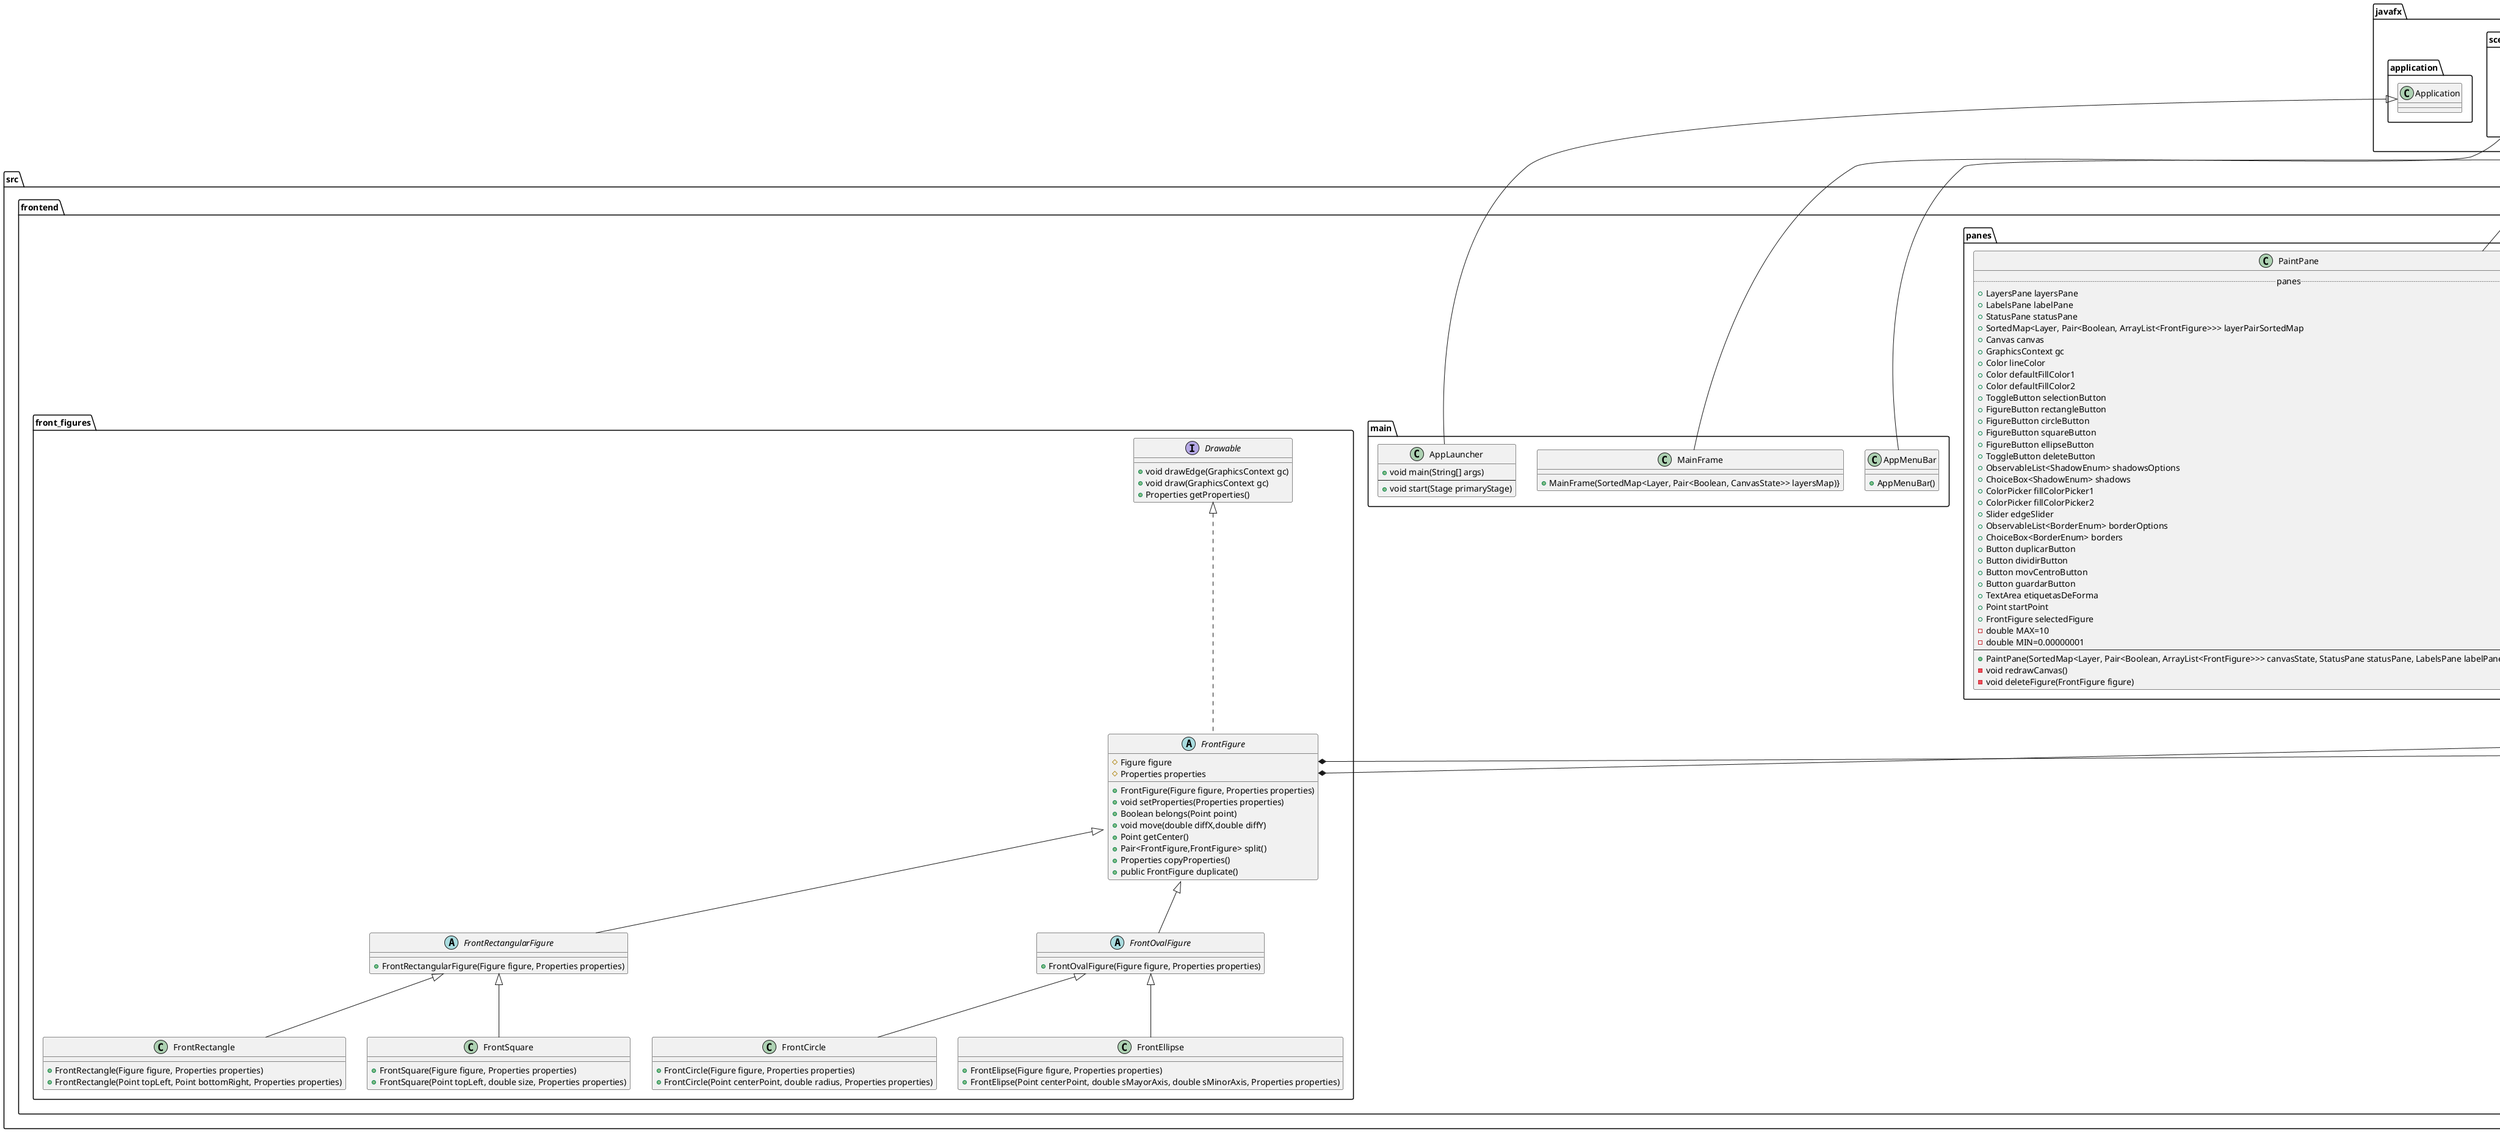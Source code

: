 @startuml

interface src.backend.model.Figure{
    +   {static} int OFFSET = 10
    .. getters ..
    +   double getLeft()
    +   double getTop()
    +   double getHeight()
    +   double getWidth()
    +   Point getCenter()
.. Other methods ..
    +   boolean belongs(Point eventPoint)
    +   void move(double diffX, double diffY)
    +   Figure duplicate()
    +   Pair<Figure,Figure> split()
}
class src.backend.model.Ellipse implements src.backend.model.Figure{
    #   Point centerPoint
    -   double sMayorAxis
    -   double sMinorAxis
    +   Ellipse(Point centerPoint, double sMayorAxis, double sMinorAxis)
    .. getters ..
    +   Point getCenterPoint()
    +   double getsMayorAxis()
    +   double getsMinorAxis()
    +   String toString()
}
class src.backend.model.Circle extends src.backend.model.Ellipse{
    +   Circle(Point centerPoint, double radius)
    .. getters ..
    +   double getRadius()
}
class src.backend.model.Rectangle implements src.backend.model.Figure{
    -   Point topLeft
    -   Point bottomRight
    +   Rectangle(Point topLeft, Point bottomRight)
    .. getters ..
    +   Point getTopLeft()
    +   Point getBottomRight()
    +   String toString()
}
class src.backend.model.Square extends src.backend.model.Rectangle{
    -   double size
    +   Square(Point topLeft, double size)
}
class src.backend.model.Point{
    -   double x
    -   double y
    .. getters ..
    +   double getX()
    +   double getY()
    +   double getDistanceX(Point point)
    +   double getDistanceY(Point point)
    +   String toString()
    .. setters ..
    +   void setX(double x)
    +   void setY(double y)
}
Ellipse::centerPoint *-right- Point : contains
Rectangle::topLeft *-left- Point : contains
Rectangle::bottomRight *-left- Point : contains
class src.frontend.main.AppLauncher extends javafx.application.Application{
    + void main(String[] args)
    --
    + void start(Stage primaryStage)
}
class src.frontend.main.MainFrame extends javafx.scene.layout.VBox{
    +   MainFrame(SortedMap<Layer, Pair<Boolean, CanvasState>> layersMap)}
}
class src.frontend.main.AppMenuBar extends javafx.scene.control.MenuBar{
    +   AppMenuBar()
}
enum src.frontend.properties.BorderEnum{
    NORMAL
    PUNTEADO_SIMPLE
    PUNTEADO_COMPLEJO
    -   choiceName
    +   String toString()
    +   void setPattern(GraphicsContext gc)
}
interface java.lang.Comparable<T>
class src.frontend.properties.Layer implements java.lang.Comparable<Layer>{
    -   int layer
    +   Layer(int layer)
    +   int getLayer()
    +   String toString()
    +   int compareTo(Layer o)
    +   boolean equals(Object o)
}
class src.frontend.panes.LayersPane extends javafx.scene.layout.BorderPane{
    -   int layerCount = 3
    .. ButtonsBox ..
    -   ChoiceBox<Layer> capas
    -   RadioButton mostrarButton
    -   RadioButton ocultarButton
    -   Button addLayer
    -   Button removeLayer
--
    +   LayersPane()
    .. getters ..
    +   ChoiceBox<Layer> getChoiceLayer()
    +   RadioButton getMostrarButton()
    +   RadioButton getOcultarButton()
    +   Button getAddLayerButton()
    +   Button getRemoveLayerButton()
    +   int nextLayer()
}
class src.frontend.properties.Properties{
    -   Pair<Color, Color> colors
    -   ShadowEnum figureShadow
    -   BorderEnum figureBorderStyle
    -   double figureBorderWidth
    -   Layer figureLayer
    -   Set<String> tags
    +   Properties(Color c1, Color c2, ShadowEnum figureShadow, BorderEnum figureBorderStyle, double figureBorderWidth, Layer figureLayer)
    ..Setters..
    +   void setTags(String tagsToAdd)
    +   void setColors(Color c1, Color c2)
    +   void setFigureBorderStyle(BorderEnum figureBorderStyle)
    +   void setFigureBorderWidth(double figureBorderWidth)
    +   void setFigureShadow(ShadowEnum figureShadow)
    ..Getters..
    +   Set<String> getTags()
    +   Pair<Color, Color> getColors()
    +   ShadowEnum getFigureShadow()
    +   BorderEnum getFigureBorderStyle()
    +   double getFigureBorderWidth()
    +   Layer getFigureLayer()
}
enum src.frontend.properties.ShadowEnum{
    SIMPLE
    COLOREADA
    SIMPLE_INVERSA
    COLOREADA_INVERSA
    NINGUNA
    -   int offset
    -   String choiceName
    #   void shadowRecGen(GraphicsContext gc, Figure figure, Color color)
    #   void shadowRoundGen(GraphicsContext gc, Figure figure, Color color)
    +   String toString()
    +   void shadowRec(GraphicsContext gc, Figure figure,Color c)
    +   void shadowRound(GraphicsContext gc, Figure figure,Color c)
}
class src.frontend.panes.StatusPane extends javafx.scene.layout.BorderPane{
    -   Label statusLabel
    +   StatusPane()
    +   void updateStatus(String text)
}
class src.frontend.panes.PaintPane extends javafx.scene.layout.BorderPane{
    .. panes ..
    +   LayersPane layersPane
    +   LabelsPane labelPane
    +   StatusPane statusPane
    +   SortedMap<Layer, Pair<Boolean, ArrayList<FrontFigure>>> layerPairSortedMap
    +   Canvas canvas
    +   GraphicsContext gc
    +   Color lineColor
    +   Color defaultFillColor1
    +   Color defaultFillColor2
    +   ToggleButton selectionButton
    +   FigureButton rectangleButton
    +   FigureButton circleButton
    +   FigureButton squareButton
    +   FigureButton ellipseButton
    +   ToggleButton deleteButton
    +   ObservableList<ShadowEnum> shadowsOptions
    +   ChoiceBox<ShadowEnum> shadows
    +   ColorPicker fillColorPicker1
    +   ColorPicker fillColorPicker2
    +   Slider edgeSlider
    +   ObservableList<BorderEnum> borderOptions
    +   ChoiceBox<BorderEnum> borders
    +   Button duplicarButton
    +   Button dividirButton
    +   Button movCentroButton
    +   Button guardarButton
    +   TextArea etiquetasDeForma
    +   Point startPoint
    +   FrontFigure selectedFigure
    -   double MAX=10
    -   double MIN=0.00000001
    --
    +   PaintPane(SortedMap<Layer, Pair<Boolean, ArrayList<FrontFigure>>> canvasState, StatusPane statusPane, LabelsPane labelPane,LayersPane layersPane)
    -   void redrawCanvas()
    -   void deleteFigure(FrontFigure figure)
}
interface src.frontend.front_figures.Drawable{
    +   void drawEdge(GraphicsContext gc)
    +   void draw(GraphicsContext gc)
    +   Properties getProperties()
}
abstract class src.frontend.front_figures.FrontFigure implements src.frontend.front_figures.Drawable{
    #   Figure figure
    #   Properties properties
    +   FrontFigure(Figure figure, Properties properties)
    +   void setProperties(Properties properties)
    +   Boolean belongs(Point point)
    +   void move(double diffX,double diffY)
    +   Point getCenter()
    +   Pair<FrontFigure,FrontFigure> split()
    +   Properties copyProperties()
    +   public FrontFigure duplicate()
}
src.backend.model.Figure --* src.frontend.front_figures.FrontFigure::figure
src.frontend.properties.Properties --* src.frontend.front_figures.FrontFigure::properties
abstract class src.frontend.front_figures.FrontRectangularFigure extends src.frontend.front_figures.FrontFigure{
    +   FrontRectangularFigure(Figure figure, Properties properties)
}
abstract class src.frontend.front_figures.FrontOvalFigure extends src.frontend.front_figures.FrontFigure{
    +   FrontOvalFigure(Figure figure, Properties properties)
}
class src.frontend.front_figures.FrontRectangle extends src.frontend.front_figures.FrontRectangularFigure{
    +   FrontRectangle(Figure figure, Properties properties)
    +   FrontRectangle(Point topLeft, Point bottomRight, Properties properties)
}
class src.frontend.front_figures.FrontSquare extends src.frontend.front_figures.FrontRectangularFigure{
    +   FrontSquare(Figure figure, Properties properties)
    +   FrontSquare(Point topLeft, double size, Properties properties)
}
class src.frontend.front_figures.FrontCircle extends src.frontend.front_figures.FrontOvalFigure{
    +   FrontCircle(Figure figure, Properties properties)
    +   FrontCircle(Point centerPoint, double radius, Properties properties)
}
class src.frontend.front_figures.FrontEllipse extends src.frontend.front_figures.FrontOvalFigure{
    +   FrontElipse(Figure figure, Properties properties)
    +   FrontElipse(Point centerPoint, double sMayorAxis, double sMinorAxis, Properties properties)
}
class src.frontend.panes.button_types.FigureButton extends javafx.scene.control.ToggleButton{
    -   FigureButtonFunctionality fbf
    +   FigureButton(String name, FigureButtonFunctionality fbf)
    +   FrontFigure makeFrontFigure( Point endPoint, Point startPoint, Properties properties)
}
enum src.frontend.panes.button_types.FigureButtonFunctionality{
    CICLE_BUTTON
    ELLIPSE_BUTTON
    RECTANGLE_BUTTON
    SQUARE_BUTTON
    +   FrontFigure makeNewFigure( Point endPoint, Point startPoint, Properties properties)
}
class src.frontend.panes.labelsPane extends javafx.scene.layout.BorderPane{
    -   RadioButton todasButton
    -   RadioButton soloButton
    -   TextField filterByLabel
    -   String inputFilter
    +   LabelsPane()
    +   RadioButton getSoloButton()
    +   RadioButton getTodasButton()
    +   TextField getFilterByLabel()
    +   String getInputFilter()
    +   void setInputFilter(String inputFilter)
}
@enduml